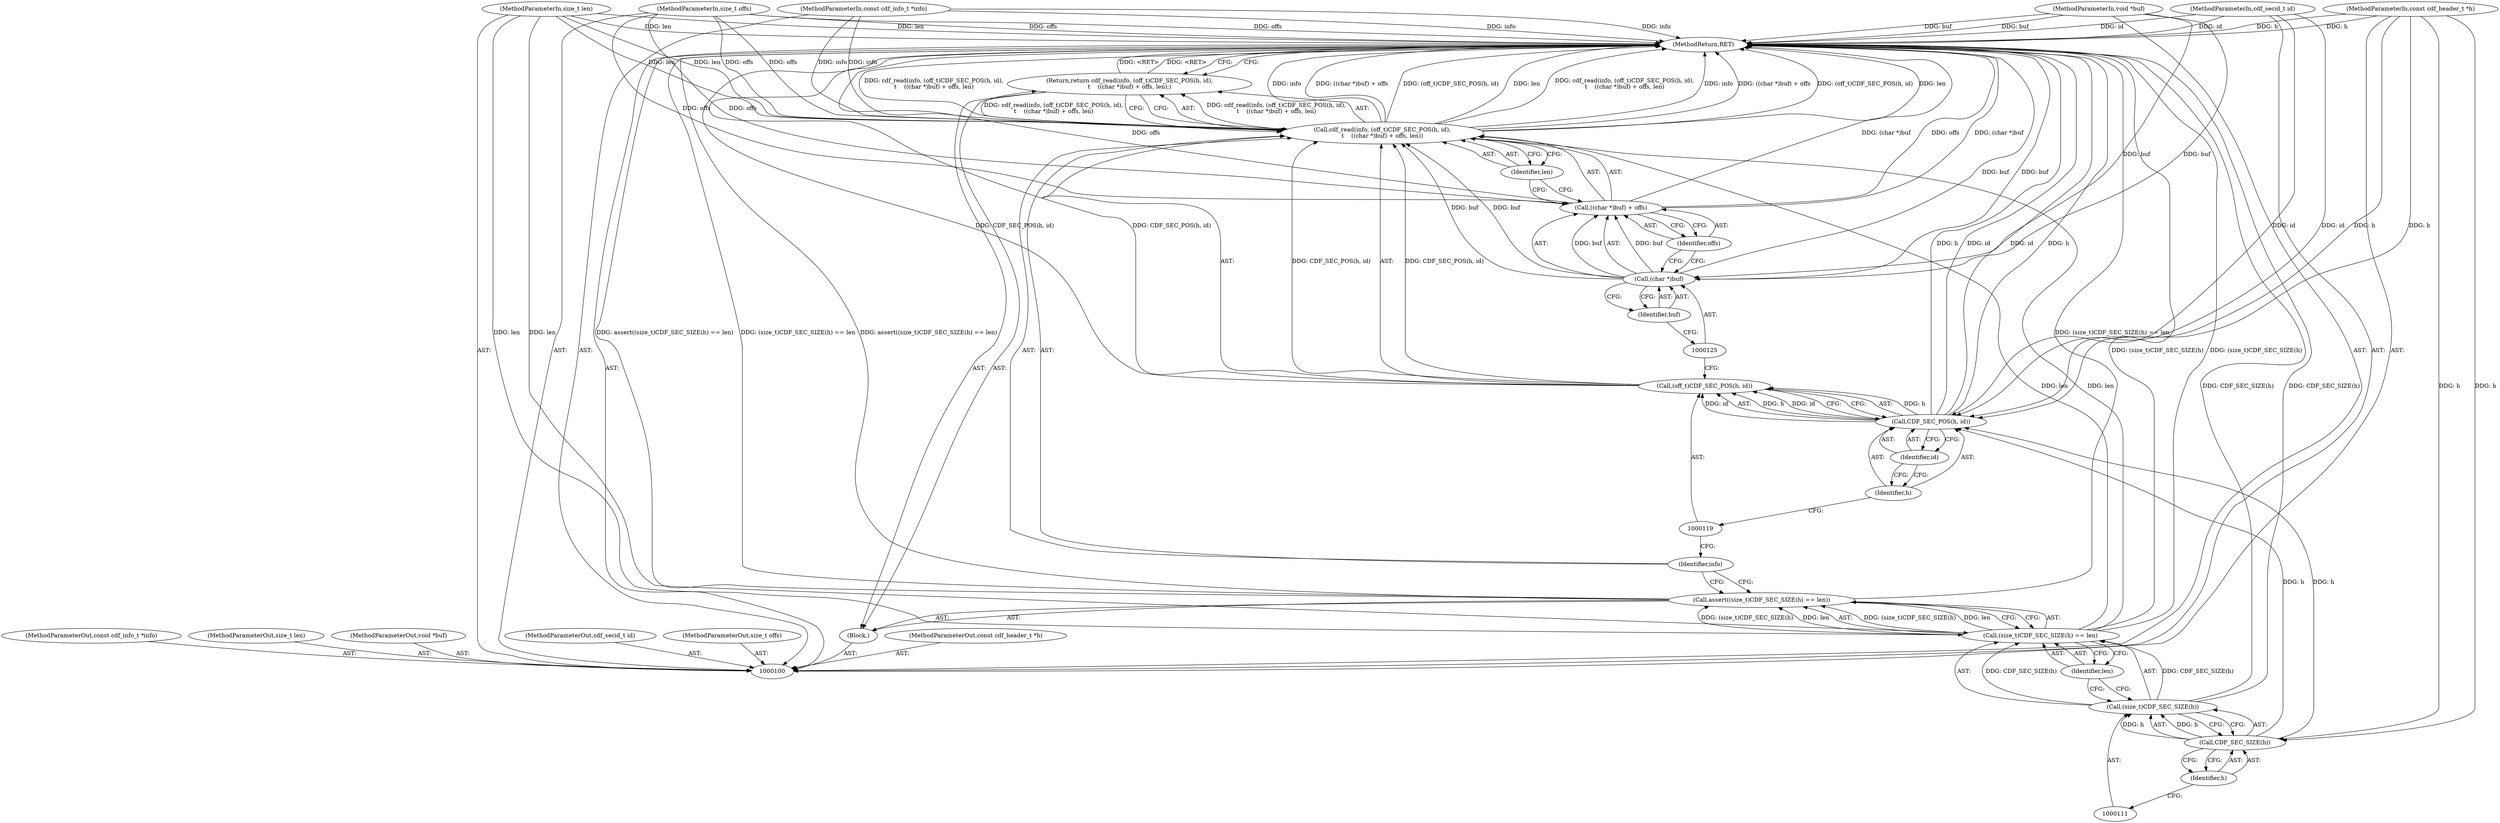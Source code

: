 digraph "1_file_1859fdb4e67c49c463c4e0078054335cd46ba295_0" {
"1000129" [label="(MethodReturn,RET)"];
"1000101" [label="(MethodParameterIn,const cdf_info_t *info)"];
"1000173" [label="(MethodParameterOut,const cdf_info_t *info)"];
"1000102" [label="(MethodParameterIn,void *buf)"];
"1000174" [label="(MethodParameterOut,void *buf)"];
"1000103" [label="(MethodParameterIn,size_t offs)"];
"1000175" [label="(MethodParameterOut,size_t offs)"];
"1000104" [label="(MethodParameterIn,size_t len)"];
"1000176" [label="(MethodParameterOut,size_t len)"];
"1000106" [label="(MethodParameterIn,cdf_secid_t id)"];
"1000178" [label="(MethodParameterOut,cdf_secid_t id)"];
"1000105" [label="(MethodParameterIn,const cdf_header_t *h)"];
"1000177" [label="(MethodParameterOut,const cdf_header_t *h)"];
"1000107" [label="(Block,)"];
"1000108" [label="(Call,assert((size_t)CDF_SEC_SIZE(h) == len))"];
"1000112" [label="(Call,CDF_SEC_SIZE(h))"];
"1000113" [label="(Identifier,h)"];
"1000114" [label="(Identifier,len)"];
"1000109" [label="(Call,(size_t)CDF_SEC_SIZE(h) == len)"];
"1000110" [label="(Call,(size_t)CDF_SEC_SIZE(h))"];
"1000115" [label="(Return,return cdf_read(info, (off_t)CDF_SEC_POS(h, id),\n\t    ((char *)buf) + offs, len);)"];
"1000117" [label="(Identifier,info)"];
"1000118" [label="(Call,(off_t)CDF_SEC_POS(h, id))"];
"1000120" [label="(Call,CDF_SEC_POS(h, id))"];
"1000121" [label="(Identifier,h)"];
"1000122" [label="(Identifier,id)"];
"1000116" [label="(Call,cdf_read(info, (off_t)CDF_SEC_POS(h, id),\n\t    ((char *)buf) + offs, len))"];
"1000126" [label="(Identifier,buf)"];
"1000127" [label="(Identifier,offs)"];
"1000128" [label="(Identifier,len)"];
"1000123" [label="(Call,((char *)buf) + offs)"];
"1000124" [label="(Call,(char *)buf)"];
"1000129" -> "1000100"  [label="AST: "];
"1000129" -> "1000115"  [label="CFG: "];
"1000116" -> "1000129"  [label="DDG: info"];
"1000116" -> "1000129"  [label="DDG: ((char *)buf) + offs"];
"1000116" -> "1000129"  [label="DDG: (off_t)CDF_SEC_POS(h, id)"];
"1000116" -> "1000129"  [label="DDG: len"];
"1000116" -> "1000129"  [label="DDG: cdf_read(info, (off_t)CDF_SEC_POS(h, id),\n\t    ((char *)buf) + offs, len)"];
"1000124" -> "1000129"  [label="DDG: buf"];
"1000108" -> "1000129"  [label="DDG: assert((size_t)CDF_SEC_SIZE(h) == len)"];
"1000108" -> "1000129"  [label="DDG: (size_t)CDF_SEC_SIZE(h) == len"];
"1000104" -> "1000129"  [label="DDG: len"];
"1000105" -> "1000129"  [label="DDG: h"];
"1000103" -> "1000129"  [label="DDG: offs"];
"1000120" -> "1000129"  [label="DDG: h"];
"1000120" -> "1000129"  [label="DDG: id"];
"1000123" -> "1000129"  [label="DDG: offs"];
"1000123" -> "1000129"  [label="DDG: (char *)buf"];
"1000102" -> "1000129"  [label="DDG: buf"];
"1000110" -> "1000129"  [label="DDG: CDF_SEC_SIZE(h)"];
"1000101" -> "1000129"  [label="DDG: info"];
"1000109" -> "1000129"  [label="DDG: (size_t)CDF_SEC_SIZE(h)"];
"1000118" -> "1000129"  [label="DDG: CDF_SEC_POS(h, id)"];
"1000106" -> "1000129"  [label="DDG: id"];
"1000115" -> "1000129"  [label="DDG: <RET>"];
"1000101" -> "1000100"  [label="AST: "];
"1000101" -> "1000129"  [label="DDG: info"];
"1000101" -> "1000116"  [label="DDG: info"];
"1000173" -> "1000100"  [label="AST: "];
"1000102" -> "1000100"  [label="AST: "];
"1000102" -> "1000129"  [label="DDG: buf"];
"1000102" -> "1000124"  [label="DDG: buf"];
"1000174" -> "1000100"  [label="AST: "];
"1000103" -> "1000100"  [label="AST: "];
"1000103" -> "1000129"  [label="DDG: offs"];
"1000103" -> "1000116"  [label="DDG: offs"];
"1000103" -> "1000123"  [label="DDG: offs"];
"1000175" -> "1000100"  [label="AST: "];
"1000104" -> "1000100"  [label="AST: "];
"1000104" -> "1000129"  [label="DDG: len"];
"1000104" -> "1000109"  [label="DDG: len"];
"1000104" -> "1000116"  [label="DDG: len"];
"1000176" -> "1000100"  [label="AST: "];
"1000106" -> "1000100"  [label="AST: "];
"1000106" -> "1000129"  [label="DDG: id"];
"1000106" -> "1000120"  [label="DDG: id"];
"1000178" -> "1000100"  [label="AST: "];
"1000105" -> "1000100"  [label="AST: "];
"1000105" -> "1000129"  [label="DDG: h"];
"1000105" -> "1000112"  [label="DDG: h"];
"1000105" -> "1000120"  [label="DDG: h"];
"1000177" -> "1000100"  [label="AST: "];
"1000107" -> "1000100"  [label="AST: "];
"1000108" -> "1000107"  [label="AST: "];
"1000115" -> "1000107"  [label="AST: "];
"1000108" -> "1000107"  [label="AST: "];
"1000108" -> "1000109"  [label="CFG: "];
"1000109" -> "1000108"  [label="AST: "];
"1000117" -> "1000108"  [label="CFG: "];
"1000108" -> "1000129"  [label="DDG: assert((size_t)CDF_SEC_SIZE(h) == len)"];
"1000108" -> "1000129"  [label="DDG: (size_t)CDF_SEC_SIZE(h) == len"];
"1000109" -> "1000108"  [label="DDG: (size_t)CDF_SEC_SIZE(h)"];
"1000109" -> "1000108"  [label="DDG: len"];
"1000112" -> "1000110"  [label="AST: "];
"1000112" -> "1000113"  [label="CFG: "];
"1000113" -> "1000112"  [label="AST: "];
"1000110" -> "1000112"  [label="CFG: "];
"1000112" -> "1000110"  [label="DDG: h"];
"1000105" -> "1000112"  [label="DDG: h"];
"1000112" -> "1000120"  [label="DDG: h"];
"1000113" -> "1000112"  [label="AST: "];
"1000113" -> "1000111"  [label="CFG: "];
"1000112" -> "1000113"  [label="CFG: "];
"1000114" -> "1000109"  [label="AST: "];
"1000114" -> "1000110"  [label="CFG: "];
"1000109" -> "1000114"  [label="CFG: "];
"1000109" -> "1000108"  [label="AST: "];
"1000109" -> "1000114"  [label="CFG: "];
"1000110" -> "1000109"  [label="AST: "];
"1000114" -> "1000109"  [label="AST: "];
"1000108" -> "1000109"  [label="CFG: "];
"1000109" -> "1000129"  [label="DDG: (size_t)CDF_SEC_SIZE(h)"];
"1000109" -> "1000108"  [label="DDG: (size_t)CDF_SEC_SIZE(h)"];
"1000109" -> "1000108"  [label="DDG: len"];
"1000110" -> "1000109"  [label="DDG: CDF_SEC_SIZE(h)"];
"1000104" -> "1000109"  [label="DDG: len"];
"1000109" -> "1000116"  [label="DDG: len"];
"1000110" -> "1000109"  [label="AST: "];
"1000110" -> "1000112"  [label="CFG: "];
"1000111" -> "1000110"  [label="AST: "];
"1000112" -> "1000110"  [label="AST: "];
"1000114" -> "1000110"  [label="CFG: "];
"1000110" -> "1000129"  [label="DDG: CDF_SEC_SIZE(h)"];
"1000110" -> "1000109"  [label="DDG: CDF_SEC_SIZE(h)"];
"1000112" -> "1000110"  [label="DDG: h"];
"1000115" -> "1000107"  [label="AST: "];
"1000115" -> "1000116"  [label="CFG: "];
"1000116" -> "1000115"  [label="AST: "];
"1000129" -> "1000115"  [label="CFG: "];
"1000115" -> "1000129"  [label="DDG: <RET>"];
"1000116" -> "1000115"  [label="DDG: cdf_read(info, (off_t)CDF_SEC_POS(h, id),\n\t    ((char *)buf) + offs, len)"];
"1000117" -> "1000116"  [label="AST: "];
"1000117" -> "1000108"  [label="CFG: "];
"1000119" -> "1000117"  [label="CFG: "];
"1000118" -> "1000116"  [label="AST: "];
"1000118" -> "1000120"  [label="CFG: "];
"1000119" -> "1000118"  [label="AST: "];
"1000120" -> "1000118"  [label="AST: "];
"1000125" -> "1000118"  [label="CFG: "];
"1000118" -> "1000129"  [label="DDG: CDF_SEC_POS(h, id)"];
"1000118" -> "1000116"  [label="DDG: CDF_SEC_POS(h, id)"];
"1000120" -> "1000118"  [label="DDG: h"];
"1000120" -> "1000118"  [label="DDG: id"];
"1000120" -> "1000118"  [label="AST: "];
"1000120" -> "1000122"  [label="CFG: "];
"1000121" -> "1000120"  [label="AST: "];
"1000122" -> "1000120"  [label="AST: "];
"1000118" -> "1000120"  [label="CFG: "];
"1000120" -> "1000129"  [label="DDG: h"];
"1000120" -> "1000129"  [label="DDG: id"];
"1000120" -> "1000118"  [label="DDG: h"];
"1000120" -> "1000118"  [label="DDG: id"];
"1000112" -> "1000120"  [label="DDG: h"];
"1000105" -> "1000120"  [label="DDG: h"];
"1000106" -> "1000120"  [label="DDG: id"];
"1000121" -> "1000120"  [label="AST: "];
"1000121" -> "1000119"  [label="CFG: "];
"1000122" -> "1000121"  [label="CFG: "];
"1000122" -> "1000120"  [label="AST: "];
"1000122" -> "1000121"  [label="CFG: "];
"1000120" -> "1000122"  [label="CFG: "];
"1000116" -> "1000115"  [label="AST: "];
"1000116" -> "1000128"  [label="CFG: "];
"1000117" -> "1000116"  [label="AST: "];
"1000118" -> "1000116"  [label="AST: "];
"1000123" -> "1000116"  [label="AST: "];
"1000128" -> "1000116"  [label="AST: "];
"1000115" -> "1000116"  [label="CFG: "];
"1000116" -> "1000129"  [label="DDG: info"];
"1000116" -> "1000129"  [label="DDG: ((char *)buf) + offs"];
"1000116" -> "1000129"  [label="DDG: (off_t)CDF_SEC_POS(h, id)"];
"1000116" -> "1000129"  [label="DDG: len"];
"1000116" -> "1000129"  [label="DDG: cdf_read(info, (off_t)CDF_SEC_POS(h, id),\n\t    ((char *)buf) + offs, len)"];
"1000116" -> "1000115"  [label="DDG: cdf_read(info, (off_t)CDF_SEC_POS(h, id),\n\t    ((char *)buf) + offs, len)"];
"1000101" -> "1000116"  [label="DDG: info"];
"1000118" -> "1000116"  [label="DDG: CDF_SEC_POS(h, id)"];
"1000124" -> "1000116"  [label="DDG: buf"];
"1000103" -> "1000116"  [label="DDG: offs"];
"1000109" -> "1000116"  [label="DDG: len"];
"1000104" -> "1000116"  [label="DDG: len"];
"1000126" -> "1000124"  [label="AST: "];
"1000126" -> "1000125"  [label="CFG: "];
"1000124" -> "1000126"  [label="CFG: "];
"1000127" -> "1000123"  [label="AST: "];
"1000127" -> "1000124"  [label="CFG: "];
"1000123" -> "1000127"  [label="CFG: "];
"1000128" -> "1000116"  [label="AST: "];
"1000128" -> "1000123"  [label="CFG: "];
"1000116" -> "1000128"  [label="CFG: "];
"1000123" -> "1000116"  [label="AST: "];
"1000123" -> "1000127"  [label="CFG: "];
"1000124" -> "1000123"  [label="AST: "];
"1000127" -> "1000123"  [label="AST: "];
"1000128" -> "1000123"  [label="CFG: "];
"1000123" -> "1000129"  [label="DDG: offs"];
"1000123" -> "1000129"  [label="DDG: (char *)buf"];
"1000124" -> "1000123"  [label="DDG: buf"];
"1000103" -> "1000123"  [label="DDG: offs"];
"1000124" -> "1000123"  [label="AST: "];
"1000124" -> "1000126"  [label="CFG: "];
"1000125" -> "1000124"  [label="AST: "];
"1000126" -> "1000124"  [label="AST: "];
"1000127" -> "1000124"  [label="CFG: "];
"1000124" -> "1000129"  [label="DDG: buf"];
"1000124" -> "1000116"  [label="DDG: buf"];
"1000124" -> "1000123"  [label="DDG: buf"];
"1000102" -> "1000124"  [label="DDG: buf"];
}
